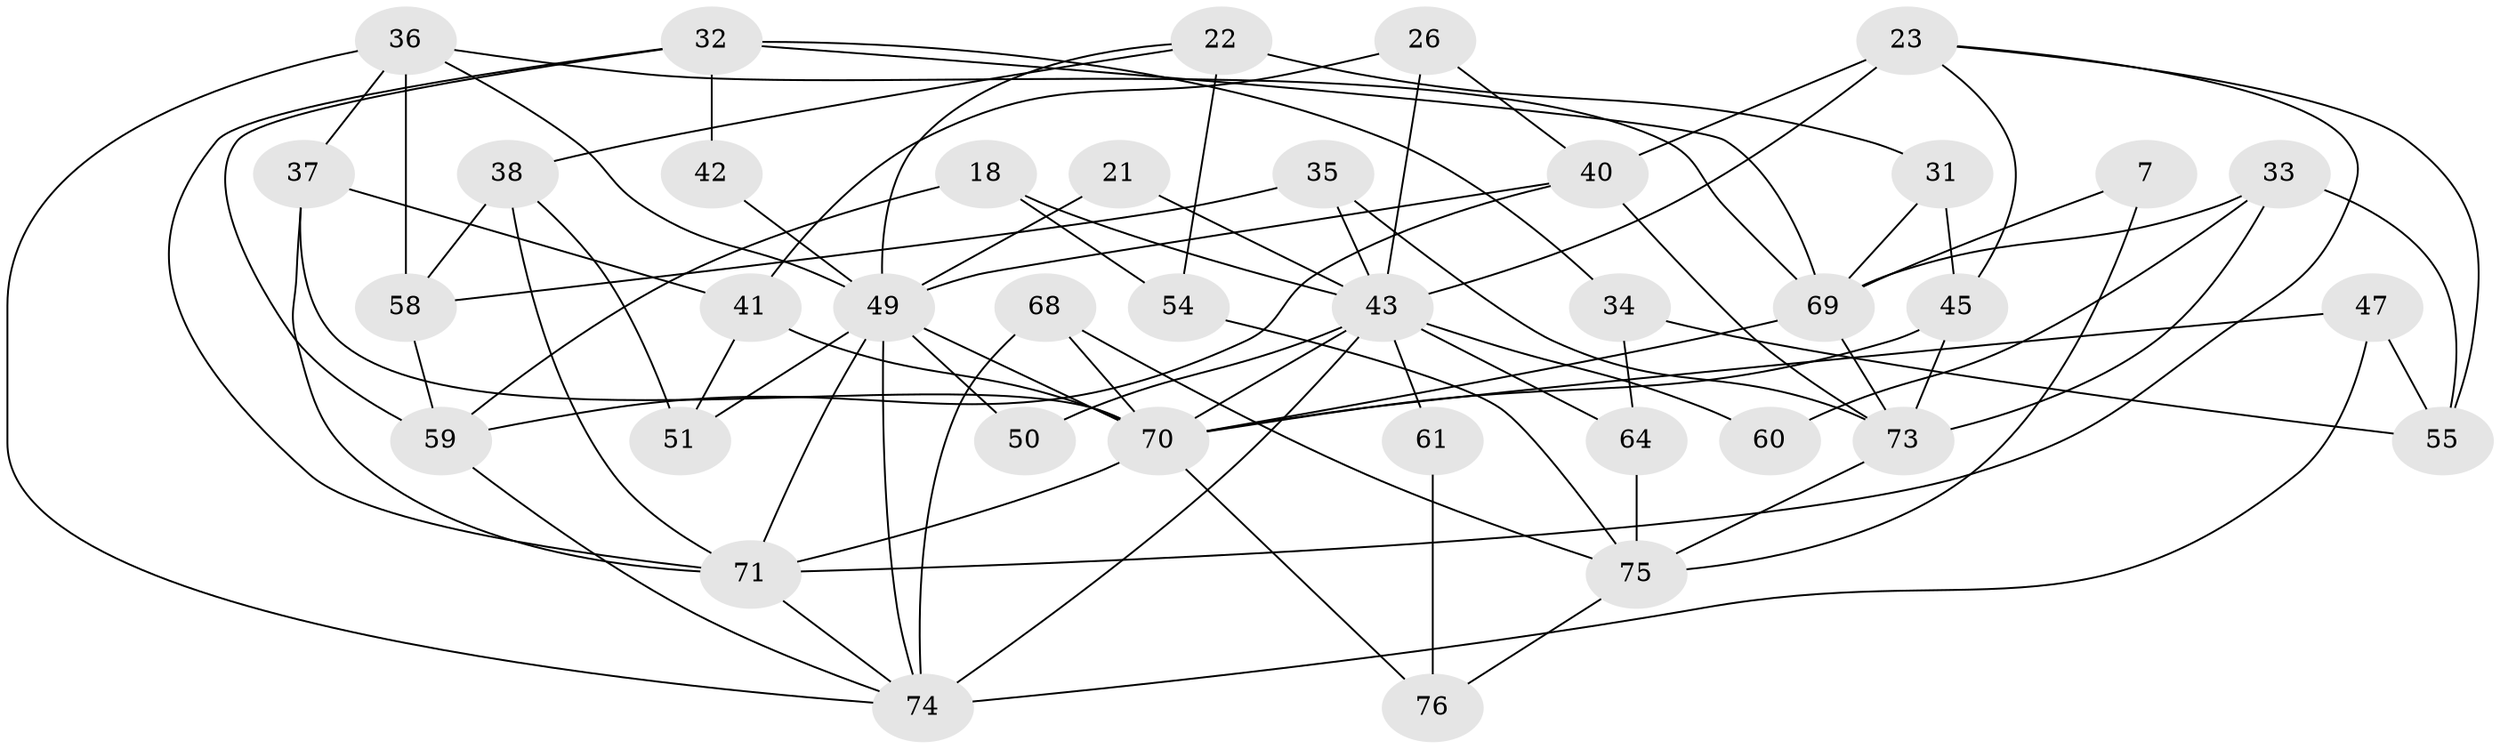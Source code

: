 // original degree distribution, {4: 0.18421052631578946, 3: 0.2894736842105263, 5: 0.09210526315789473, 7: 0.09210526315789473, 2: 0.19736842105263158, 6: 0.13157894736842105, 8: 0.013157894736842105}
// Generated by graph-tools (version 1.1) at 2025/51/03/09/25 04:51:58]
// undirected, 38 vertices, 83 edges
graph export_dot {
graph [start="1"]
  node [color=gray90,style=filled];
  7;
  18;
  21;
  22 [super="+1"];
  23;
  26;
  31 [super="+25"];
  32;
  33;
  34;
  35;
  36;
  37;
  38 [super="+29"];
  40 [super="+3"];
  41 [super="+13+39"];
  42;
  43 [super="+28+24"];
  45 [super="+27"];
  47;
  49 [super="+17+30"];
  50;
  51;
  54;
  55 [super="+2"];
  58 [super="+4"];
  59 [super="+11"];
  60;
  61;
  64 [super="+44"];
  68 [super="+62"];
  69 [super="+8+66"];
  70 [super="+56+67+48"];
  71 [super="+63"];
  73 [super="+72+65"];
  74 [super="+12+53"];
  75;
  76;
  7 -- 75;
  7 -- 69;
  18 -- 59;
  18 -- 54;
  18 -- 43 [weight=2];
  21 -- 49;
  21 -- 43;
  22 -- 54 [weight=2];
  22 -- 31;
  22 -- 38;
  22 -- 49;
  23 -- 71;
  23 -- 40 [weight=2];
  23 -- 55;
  23 -- 43;
  23 -- 45;
  26 -- 40;
  26 -- 43;
  26 -- 41;
  31 -- 69 [weight=2];
  31 -- 45;
  32 -- 34;
  32 -- 42;
  32 -- 59 [weight=2];
  32 -- 69 [weight=2];
  32 -- 71;
  33 -- 69 [weight=2];
  33 -- 60;
  33 -- 55;
  33 -- 73;
  34 -- 55;
  34 -- 64;
  35 -- 58;
  35 -- 73;
  35 -- 43;
  36 -- 37;
  36 -- 58 [weight=2];
  36 -- 69;
  36 -- 49 [weight=2];
  36 -- 74;
  37 -- 41 [weight=2];
  37 -- 70 [weight=2];
  37 -- 71;
  38 -- 58;
  38 -- 51;
  38 -- 71;
  40 -- 59;
  40 -- 73 [weight=2];
  40 -- 49;
  41 -- 51;
  41 -- 70;
  42 -- 49;
  43 -- 61 [weight=2];
  43 -- 64 [weight=2];
  43 -- 50;
  43 -- 60;
  43 -- 74 [weight=3];
  43 -- 70 [weight=3];
  45 -- 73;
  45 -- 70;
  47 -- 70 [weight=3];
  47 -- 55 [weight=2];
  47 -- 74;
  49 -- 51 [weight=2];
  49 -- 70 [weight=4];
  49 -- 50;
  49 -- 74;
  49 -- 71 [weight=2];
  54 -- 75;
  58 -- 59;
  59 -- 74;
  61 -- 76;
  64 -- 75;
  68 -- 74;
  68 -- 75;
  68 -- 70 [weight=2];
  69 -- 70 [weight=2];
  69 -- 73;
  70 -- 76;
  70 -- 71 [weight=2];
  71 -- 74;
  73 -- 75 [weight=2];
  75 -- 76;
}
